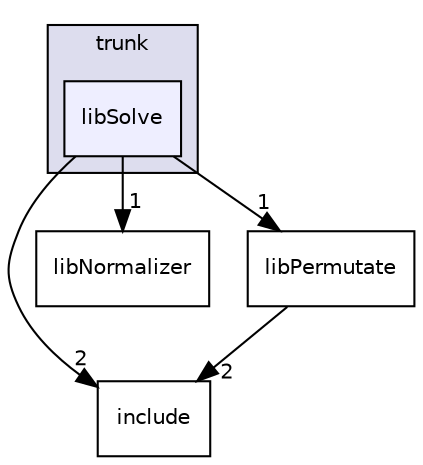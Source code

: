 digraph "trunk/libSolve" {
  compound=true
  node [ fontsize="10", fontname="Helvetica"];
  edge [ labelfontsize="10", labelfontname="Helvetica"];
  subgraph clusterdir_4e3a55e2a9734425e24eb78aa4793941 {
    graph [ bgcolor="#ddddee", pencolor="black", label="trunk" fontname="Helvetica", fontsize="10", URL="dir_4e3a55e2a9734425e24eb78aa4793941.html"]
  dir_269b7b46e0fdd455b446d4119561177c [shape=box, label="libSolve", style="filled", fillcolor="#eeeeff", pencolor="black", URL="dir_269b7b46e0fdd455b446d4119561177c.html"];
  }
  dir_9e041eeef66170b1836127dc207db4b3 [shape=box label="include" URL="dir_9e041eeef66170b1836127dc207db4b3.html"];
  dir_47946c645dafedd266a6f0fdda6ce8cd [shape=box label="libNormalizer" URL="dir_47946c645dafedd266a6f0fdda6ce8cd.html"];
  dir_248aa78ac174d1fb3a17d867e1e60ee1 [shape=box label="libPermutate" URL="dir_248aa78ac174d1fb3a17d867e1e60ee1.html"];
  dir_269b7b46e0fdd455b446d4119561177c->dir_9e041eeef66170b1836127dc207db4b3 [headlabel="2", labeldistance=1.5 headhref="dir_000009_000004.html"];
  dir_269b7b46e0fdd455b446d4119561177c->dir_47946c645dafedd266a6f0fdda6ce8cd [headlabel="1", labeldistance=1.5 headhref="dir_000009_000006.html"];
  dir_269b7b46e0fdd455b446d4119561177c->dir_248aa78ac174d1fb3a17d867e1e60ee1 [headlabel="1", labeldistance=1.5 headhref="dir_000009_000007.html"];
  dir_248aa78ac174d1fb3a17d867e1e60ee1->dir_9e041eeef66170b1836127dc207db4b3 [headlabel="2", labeldistance=1.5 headhref="dir_000007_000004.html"];
}
